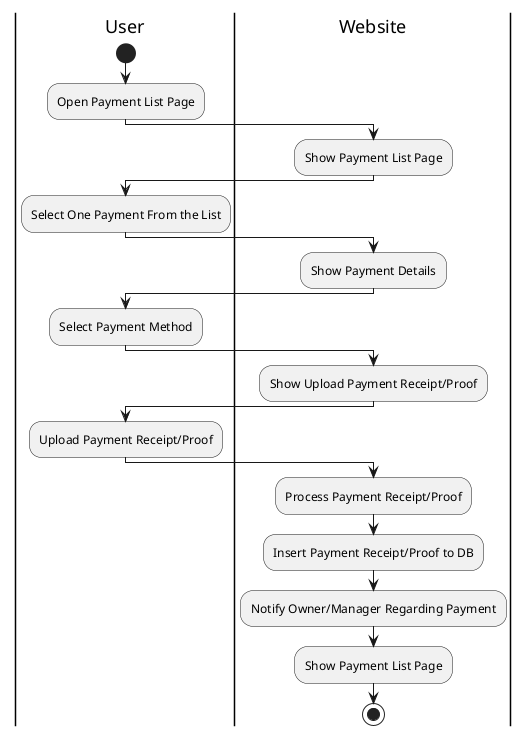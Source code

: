 @startuml

|User|
start
:Open Payment List Page;

|Website|
:Show Payment List Page;

|User|
:Select One Payment From the List;

|Website|
:Show Payment Details;

|User|
:Select Payment Method;

|Website|
:Show Upload Payment Receipt/Proof;

|User|
:Upload Payment Receipt/Proof;

|Website|
:Process Payment Receipt/Proof;
:Insert Payment Receipt/Proof to DB;
:Notify Owner/Manager Regarding Payment;
:Show Payment List Page;
stop

@enduml